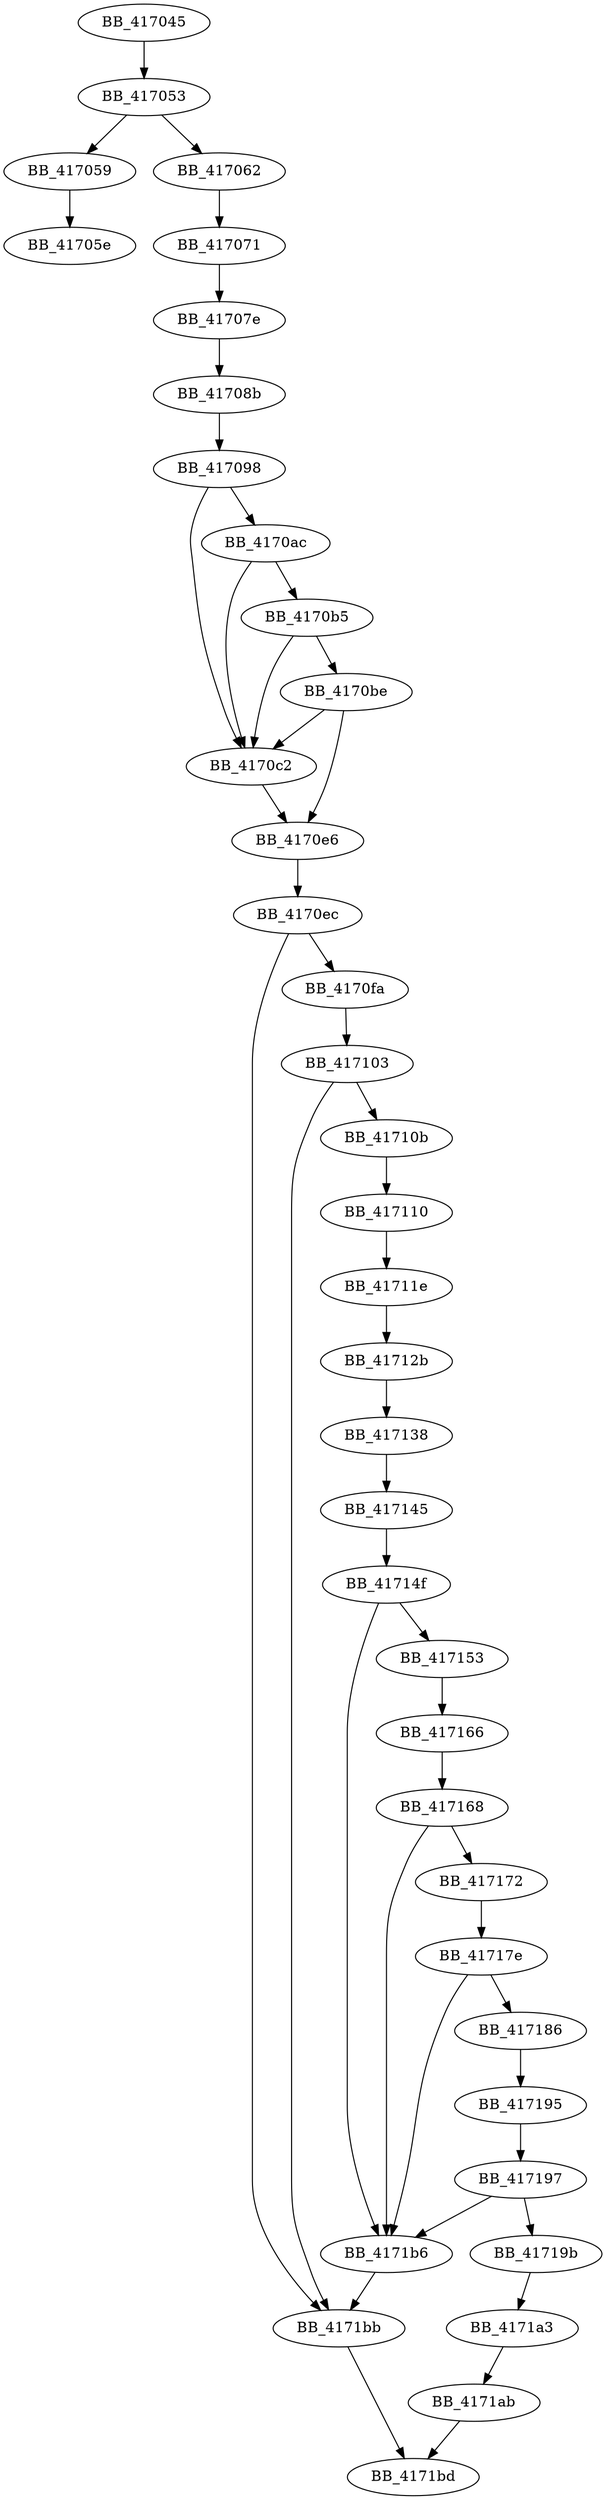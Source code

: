 DiGraph __mtinit{
BB_417045->BB_417053
BB_417053->BB_417059
BB_417053->BB_417062
BB_417059->BB_41705e
BB_417062->BB_417071
BB_417071->BB_41707e
BB_41707e->BB_41708b
BB_41708b->BB_417098
BB_417098->BB_4170ac
BB_417098->BB_4170c2
BB_4170ac->BB_4170b5
BB_4170ac->BB_4170c2
BB_4170b5->BB_4170be
BB_4170b5->BB_4170c2
BB_4170be->BB_4170c2
BB_4170be->BB_4170e6
BB_4170c2->BB_4170e6
BB_4170e6->BB_4170ec
BB_4170ec->BB_4170fa
BB_4170ec->BB_4171bb
BB_4170fa->BB_417103
BB_417103->BB_41710b
BB_417103->BB_4171bb
BB_41710b->BB_417110
BB_417110->BB_41711e
BB_41711e->BB_41712b
BB_41712b->BB_417138
BB_417138->BB_417145
BB_417145->BB_41714f
BB_41714f->BB_417153
BB_41714f->BB_4171b6
BB_417153->BB_417166
BB_417166->BB_417168
BB_417168->BB_417172
BB_417168->BB_4171b6
BB_417172->BB_41717e
BB_41717e->BB_417186
BB_41717e->BB_4171b6
BB_417186->BB_417195
BB_417195->BB_417197
BB_417197->BB_41719b
BB_417197->BB_4171b6
BB_41719b->BB_4171a3
BB_4171a3->BB_4171ab
BB_4171ab->BB_4171bd
BB_4171b6->BB_4171bb
BB_4171bb->BB_4171bd
}
